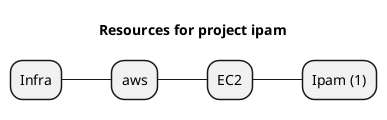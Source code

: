 @startmindmap
title Resources for project ipam
skinparam monochrome true
+ Infra
++ aws
+++ EC2
++++ Ipam (1)
@endmindmap